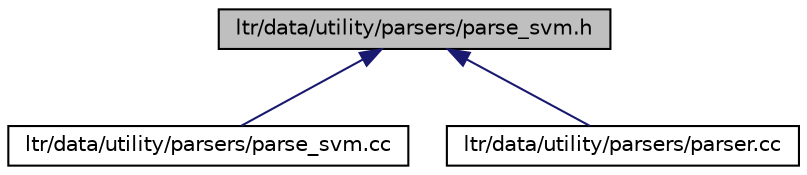 digraph G
{
  edge [fontname="Helvetica",fontsize="10",labelfontname="Helvetica",labelfontsize="10"];
  node [fontname="Helvetica",fontsize="10",shape=record];
  Node1 [label="ltr/data/utility/parsers/parse_svm.h",height=0.2,width=0.4,color="black", fillcolor="grey75", style="filled" fontcolor="black"];
  Node1 -> Node2 [dir="back",color="midnightblue",fontsize="10",style="solid",fontname="Helvetica"];
  Node2 [label="ltr/data/utility/parsers/parse_svm.cc",height=0.2,width=0.4,color="black", fillcolor="white", style="filled",URL="$parse__svm_8cc.html"];
  Node1 -> Node3 [dir="back",color="midnightblue",fontsize="10",style="solid",fontname="Helvetica"];
  Node3 [label="ltr/data/utility/parsers/parser.cc",height=0.2,width=0.4,color="black", fillcolor="white", style="filled",URL="$parser_8cc.html"];
}
